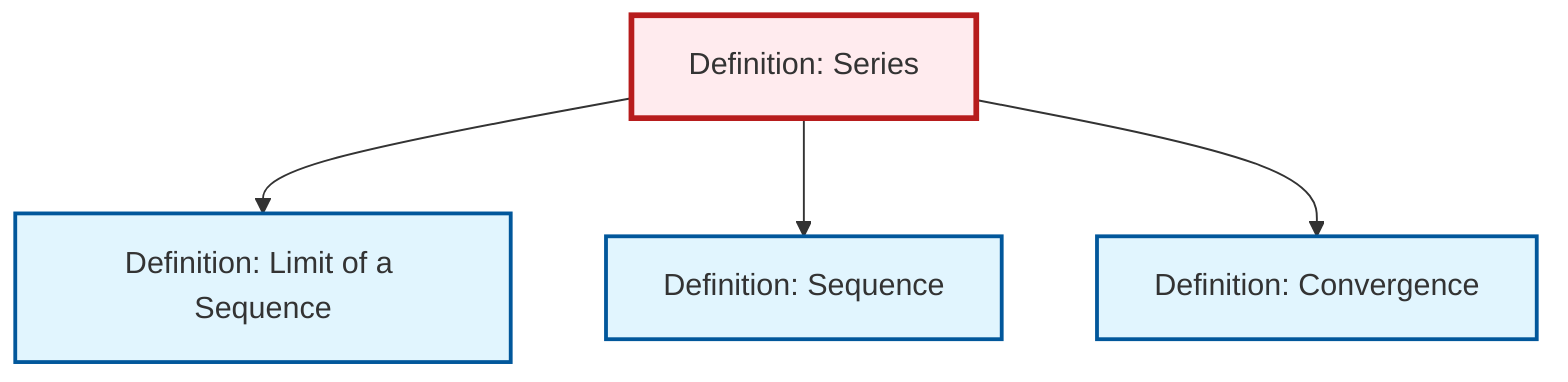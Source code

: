 graph TD
    classDef definition fill:#e1f5fe,stroke:#01579b,stroke-width:2px
    classDef theorem fill:#f3e5f5,stroke:#4a148c,stroke-width:2px
    classDef axiom fill:#fff3e0,stroke:#e65100,stroke-width:2px
    classDef example fill:#e8f5e9,stroke:#1b5e20,stroke-width:2px
    classDef current fill:#ffebee,stroke:#b71c1c,stroke-width:3px
    def-series["Definition: Series"]:::definition
    def-limit["Definition: Limit of a Sequence"]:::definition
    def-convergence["Definition: Convergence"]:::definition
    def-sequence["Definition: Sequence"]:::definition
    def-series --> def-limit
    def-series --> def-sequence
    def-series --> def-convergence
    class def-series current